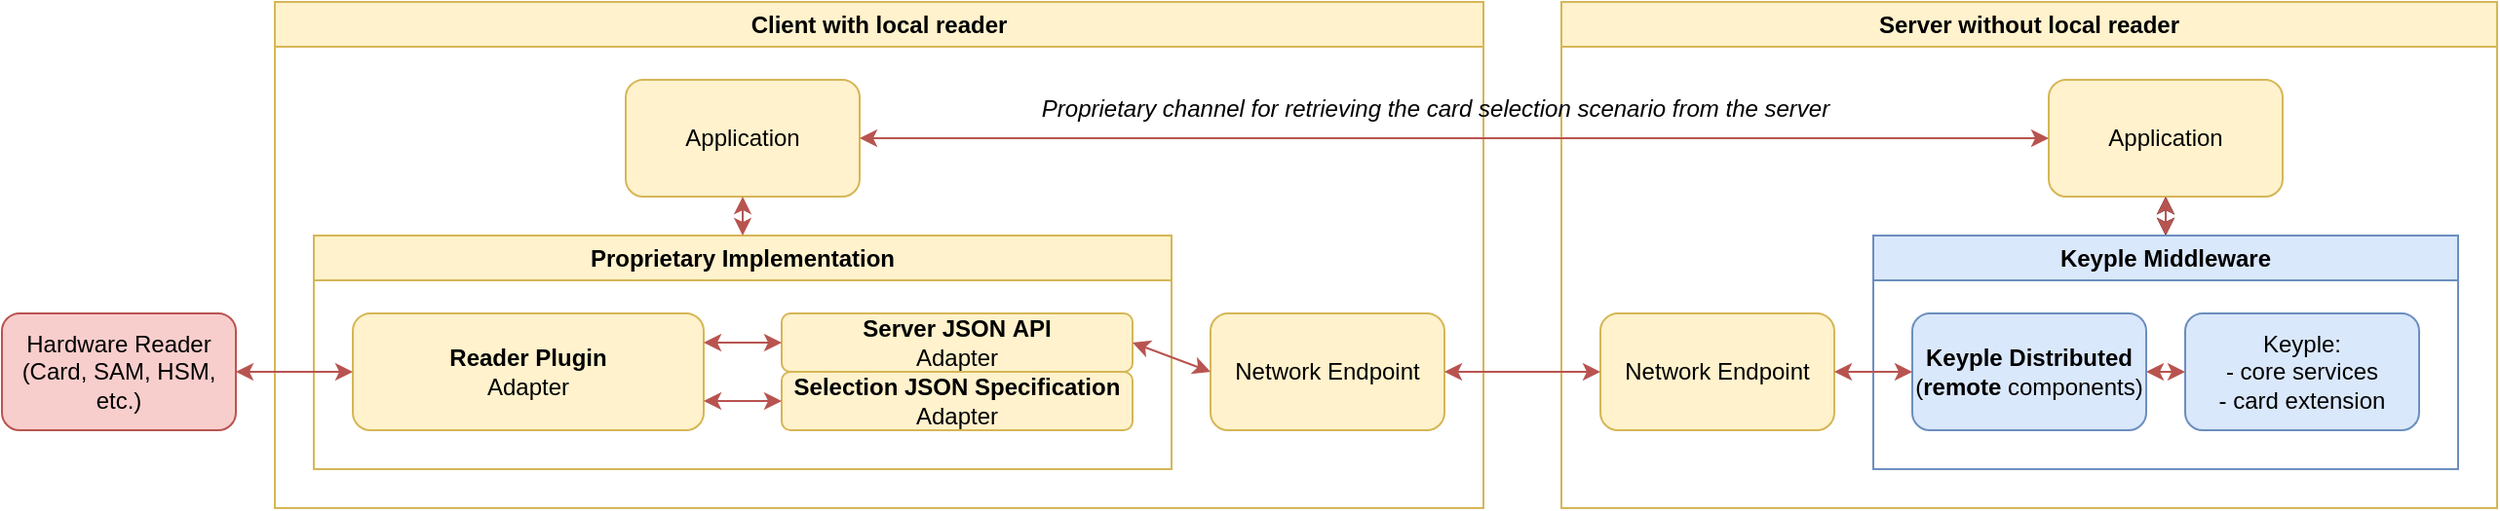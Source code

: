 <mxfile version="20.7.4" type="device"><diagram name="Page-1" id="7Sh1Q71iwAasNACV_Fdk"><mxGraphModel dx="1050" dy="621" grid="1" gridSize="10" guides="1" tooltips="1" connect="1" arrows="1" fold="1" page="1" pageScale="1" pageWidth="1654" pageHeight="1169" math="0" shadow="0"><root><mxCell id="TWPGk657dWVwOv0mLjbH-0"/><mxCell id="TWPGk657dWVwOv0mLjbH-1" parent="TWPGk657dWVwOv0mLjbH-0"/><mxCell id="VzNbVHkSYr1fWwzffarC-0" value="Client with local reader" style="swimlane;whiteSpace=wrap;html=1;fillColor=#fff2cc;strokeColor=#d6b656;startSize=23;" vertex="1" parent="TWPGk657dWVwOv0mLjbH-1"><mxGeometry x="160" y="120" width="620" height="260" as="geometry"/></mxCell><mxCell id="VzNbVHkSYr1fWwzffarC-1" value="Application" style="rounded=1;whiteSpace=wrap;html=1;fillColor=#fff2cc;strokeColor=#d6b656;" vertex="1" parent="VzNbVHkSYr1fWwzffarC-0"><mxGeometry x="180" y="40" width="120" height="60" as="geometry"/></mxCell><mxCell id="VzNbVHkSYr1fWwzffarC-2" value="Proprietary Implementation" style="swimlane;whiteSpace=wrap;html=1;swimlaneFillColor=none;fillColor=#fff2cc;strokeColor=#d6b656;" vertex="1" parent="VzNbVHkSYr1fWwzffarC-0"><mxGeometry x="20" y="120" width="440" height="120" as="geometry"/></mxCell><mxCell id="VzNbVHkSYr1fWwzffarC-4" value="&lt;b style=&quot;border-color: var(--border-color);&quot;&gt;Server JSON&amp;nbsp;API&lt;/b&gt;&lt;br style=&quot;border-color: var(--border-color);&quot;&gt;Adapter" style="rounded=1;whiteSpace=wrap;html=1;fillColor=#fff2cc;strokeColor=#d6b656;" vertex="1" parent="VzNbVHkSYr1fWwzffarC-2"><mxGeometry x="240" y="40" width="180" height="30" as="geometry"/></mxCell><mxCell id="VzNbVHkSYr1fWwzffarC-5" value="&lt;b style=&quot;border-color: var(--border-color);&quot;&gt;Selection JSON Specification&lt;/b&gt;&lt;br style=&quot;border-color: var(--border-color);&quot;&gt;Adapter" style="rounded=1;whiteSpace=wrap;html=1;fillColor=#fff2cc;strokeColor=#d6b656;" vertex="1" parent="VzNbVHkSYr1fWwzffarC-2"><mxGeometry x="240" y="70" width="180" height="30" as="geometry"/></mxCell><mxCell id="VzNbVHkSYr1fWwzffarC-6" value="&lt;b&gt;Reader Plugin&lt;/b&gt;&lt;br&gt;Adapter" style="rounded=1;whiteSpace=wrap;html=1;fillColor=#fff2cc;strokeColor=#d6b656;" vertex="1" parent="VzNbVHkSYr1fWwzffarC-2"><mxGeometry x="20" y="40" width="180" height="60" as="geometry"/></mxCell><mxCell id="VzNbVHkSYr1fWwzffarC-7" style="edgeStyle=orthogonalEdgeStyle;rounded=1;orthogonalLoop=1;jettySize=auto;html=1;exitX=0;exitY=0.5;exitDx=0;exitDy=0;entryX=1;entryY=0.25;entryDx=0;entryDy=0;endArrow=classic;endFill=1;fillColor=#f8cecc;strokeColor=#b85450;strokeWidth=1;startArrow=classic;startFill=1;" edge="1" parent="VzNbVHkSYr1fWwzffarC-2" source="VzNbVHkSYr1fWwzffarC-4" target="VzNbVHkSYr1fWwzffarC-6"><mxGeometry relative="1" as="geometry"><mxPoint x="110" y="80" as="sourcePoint"/><mxPoint x="-50" y="80" as="targetPoint"/></mxGeometry></mxCell><mxCell id="VzNbVHkSYr1fWwzffarC-24" style="edgeStyle=orthogonalEdgeStyle;rounded=1;orthogonalLoop=1;jettySize=auto;html=1;exitX=1;exitY=0.75;exitDx=0;exitDy=0;entryX=0;entryY=0.5;entryDx=0;entryDy=0;strokeWidth=1;endArrow=classic;endFill=1;fillColor=#f8cecc;strokeColor=#b85450;startArrow=classic;startFill=1;" edge="1" parent="VzNbVHkSYr1fWwzffarC-2" source="VzNbVHkSYr1fWwzffarC-6" target="VzNbVHkSYr1fWwzffarC-5"><mxGeometry relative="1" as="geometry"><mxPoint x="240" y="200" as="sourcePoint"/><mxPoint x="320" y="200" as="targetPoint"/></mxGeometry></mxCell><mxCell id="VzNbVHkSYr1fWwzffarC-8" value="Network Endpoint" style="rounded=1;whiteSpace=wrap;html=1;fillColor=#fff2cc;strokeColor=#d6b656;" vertex="1" parent="VzNbVHkSYr1fWwzffarC-0"><mxGeometry x="480" y="160" width="120" height="60" as="geometry"/></mxCell><mxCell id="VzNbVHkSYr1fWwzffarC-9" style="rounded=0;orthogonalLoop=1;jettySize=auto;html=1;entryX=0.5;entryY=1;entryDx=0;entryDy=0;strokeWidth=1;endArrow=classic;endFill=1;fillColor=#f8cecc;strokeColor=#b85450;startArrow=classic;startFill=1;exitX=0.5;exitY=0;exitDx=0;exitDy=0;" edge="1" parent="VzNbVHkSYr1fWwzffarC-0" source="VzNbVHkSYr1fWwzffarC-2" target="VzNbVHkSYr1fWwzffarC-1"><mxGeometry relative="1" as="geometry"><mxPoint x="260" y="120" as="sourcePoint"/></mxGeometry></mxCell><mxCell id="VzNbVHkSYr1fWwzffarC-10" style="rounded=1;orthogonalLoop=1;jettySize=auto;html=1;exitX=1;exitY=0.5;exitDx=0;exitDy=0;entryX=0;entryY=0.5;entryDx=0;entryDy=0;strokeWidth=1;endArrow=classic;endFill=1;fillColor=#f8cecc;strokeColor=#b85450;startArrow=classic;startFill=1;" edge="1" parent="VzNbVHkSYr1fWwzffarC-0" source="VzNbVHkSYr1fWwzffarC-4" target="VzNbVHkSYr1fWwzffarC-8"><mxGeometry relative="1" as="geometry"/></mxCell><mxCell id="VzNbVHkSYr1fWwzffarC-11" value="Hardware Reader&lt;br&gt;(Card, SAM, HSM, etc.)" style="rounded=1;whiteSpace=wrap;html=1;fillColor=#f8cecc;strokeColor=#b85450;" vertex="1" parent="TWPGk657dWVwOv0mLjbH-1"><mxGeometry x="20" y="280" width="120" height="60" as="geometry"/></mxCell><mxCell id="VzNbVHkSYr1fWwzffarC-12" value="Server without local reader" style="swimlane;whiteSpace=wrap;html=1;startSize=23;fillColor=#fff2cc;strokeColor=#d6b656;" vertex="1" parent="TWPGk657dWVwOv0mLjbH-1"><mxGeometry x="820" y="120" width="480" height="260" as="geometry"/></mxCell><mxCell id="VzNbVHkSYr1fWwzffarC-13" value="" style="edgeStyle=orthogonalEdgeStyle;rounded=0;orthogonalLoop=1;jettySize=auto;html=1;startArrow=classic;startFill=1;endArrow=classic;endFill=1;entryX=0.5;entryY=0;entryDx=0;entryDy=0;" edge="1" parent="VzNbVHkSYr1fWwzffarC-12" source="VzNbVHkSYr1fWwzffarC-14" target="VzNbVHkSYr1fWwzffarC-15"><mxGeometry relative="1" as="geometry"/></mxCell><mxCell id="VzNbVHkSYr1fWwzffarC-14" value="Application" style="rounded=1;whiteSpace=wrap;html=1;fillColor=#fff2cc;strokeColor=#d6b656;" vertex="1" parent="VzNbVHkSYr1fWwzffarC-12"><mxGeometry x="250" y="40" width="120" height="60" as="geometry"/></mxCell><mxCell id="VzNbVHkSYr1fWwzffarC-15" value="Keyple Middleware" style="swimlane;whiteSpace=wrap;html=1;fillColor=#dae8fc;strokeColor=#6c8ebf;" vertex="1" parent="VzNbVHkSYr1fWwzffarC-12"><mxGeometry x="160" y="120" width="300" height="120" as="geometry"/></mxCell><mxCell id="VzNbVHkSYr1fWwzffarC-16" value="Keyple:&lt;br&gt;- core services&lt;br&gt;- card extension" style="rounded=1;whiteSpace=wrap;html=1;fillColor=#dae8fc;strokeColor=#6c8ebf;" vertex="1" parent="VzNbVHkSYr1fWwzffarC-15"><mxGeometry x="160" y="40" width="120" height="60" as="geometry"/></mxCell><mxCell id="VzNbVHkSYr1fWwzffarC-17" style="edgeStyle=none;rounded=0;orthogonalLoop=1;jettySize=auto;html=1;exitX=1;exitY=0.5;exitDx=0;exitDy=0;entryX=0;entryY=0.5;entryDx=0;entryDy=0;strokeWidth=1;endArrow=classic;endFill=1;fillColor=#f8cecc;strokeColor=#b85450;startArrow=classic;startFill=1;" edge="1" parent="VzNbVHkSYr1fWwzffarC-15" source="VzNbVHkSYr1fWwzffarC-18" target="VzNbVHkSYr1fWwzffarC-16"><mxGeometry relative="1" as="geometry"/></mxCell><mxCell id="VzNbVHkSYr1fWwzffarC-18" value="&lt;b&gt;Keyple Distributed&lt;/b&gt;&lt;br&gt;(&lt;b&gt;remote&lt;/b&gt; components)" style="rounded=1;whiteSpace=wrap;html=1;fillColor=#dae8fc;strokeColor=#6c8ebf;" vertex="1" parent="VzNbVHkSYr1fWwzffarC-15"><mxGeometry x="20" y="40" width="120" height="60" as="geometry"/></mxCell><mxCell id="VzNbVHkSYr1fWwzffarC-19" value="Network Endpoint" style="rounded=1;whiteSpace=wrap;html=1;fillColor=#fff2cc;strokeColor=#d6b656;" vertex="1" parent="VzNbVHkSYr1fWwzffarC-12"><mxGeometry x="20" y="160" width="120" height="60" as="geometry"/></mxCell><mxCell id="VzNbVHkSYr1fWwzffarC-20" style="edgeStyle=none;rounded=0;orthogonalLoop=1;jettySize=auto;html=1;exitX=0.5;exitY=0;exitDx=0;exitDy=0;entryX=0.5;entryY=1;entryDx=0;entryDy=0;strokeWidth=1;endArrow=classic;endFill=1;fillColor=#f8cecc;strokeColor=#b85450;startArrow=classic;startFill=1;" edge="1" parent="VzNbVHkSYr1fWwzffarC-12" source="VzNbVHkSYr1fWwzffarC-15" target="VzNbVHkSYr1fWwzffarC-14"><mxGeometry relative="1" as="geometry"/></mxCell><mxCell id="VzNbVHkSYr1fWwzffarC-21" style="edgeStyle=none;rounded=0;orthogonalLoop=1;jettySize=auto;html=1;exitX=1;exitY=0.5;exitDx=0;exitDy=0;entryX=0;entryY=0.5;entryDx=0;entryDy=0;strokeWidth=1;endArrow=classic;endFill=1;fillColor=#f8cecc;strokeColor=#b85450;startArrow=classic;startFill=1;" edge="1" parent="VzNbVHkSYr1fWwzffarC-12" source="VzNbVHkSYr1fWwzffarC-19" target="VzNbVHkSYr1fWwzffarC-18"><mxGeometry relative="1" as="geometry"/></mxCell><mxCell id="VzNbVHkSYr1fWwzffarC-22" style="edgeStyle=orthogonalEdgeStyle;rounded=0;orthogonalLoop=1;jettySize=auto;html=1;exitX=0;exitY=0.5;exitDx=0;exitDy=0;entryX=1;entryY=0.5;entryDx=0;entryDy=0;endArrow=classic;endFill=1;fillColor=#f8cecc;strokeColor=#b85450;strokeWidth=1;startArrow=classic;startFill=1;" edge="1" parent="TWPGk657dWVwOv0mLjbH-1" source="VzNbVHkSYr1fWwzffarC-6" target="VzNbVHkSYr1fWwzffarC-11"><mxGeometry relative="1" as="geometry"/></mxCell><mxCell id="VzNbVHkSYr1fWwzffarC-23" style="edgeStyle=none;rounded=0;orthogonalLoop=1;jettySize=auto;html=1;exitX=1;exitY=0.5;exitDx=0;exitDy=0;entryX=0;entryY=0.5;entryDx=0;entryDy=0;strokeWidth=1;endArrow=classic;endFill=1;fillColor=#f8cecc;strokeColor=#b85450;startArrow=classic;startFill=1;" edge="1" parent="TWPGk657dWVwOv0mLjbH-1" source="VzNbVHkSYr1fWwzffarC-8" target="VzNbVHkSYr1fWwzffarC-19"><mxGeometry relative="1" as="geometry"/></mxCell><mxCell id="VzNbVHkSYr1fWwzffarC-25" style="edgeStyle=none;rounded=0;orthogonalLoop=1;jettySize=auto;html=1;exitX=1;exitY=0.5;exitDx=0;exitDy=0;entryX=0;entryY=0.5;entryDx=0;entryDy=0;strokeWidth=1;endArrow=classic;endFill=1;fillColor=#f8cecc;strokeColor=#b85450;startArrow=classic;startFill=1;" edge="1" parent="TWPGk657dWVwOv0mLjbH-1" source="VzNbVHkSYr1fWwzffarC-1" target="VzNbVHkSYr1fWwzffarC-14"><mxGeometry relative="1" as="geometry"><mxPoint x="510" y="189.5" as="sourcePoint"/><mxPoint x="590" y="189.5" as="targetPoint"/></mxGeometry></mxCell><mxCell id="VzNbVHkSYr1fWwzffarC-26" value="Proprietary channel for retrieving the card selection scenario from the server" style="text;html=1;align=center;verticalAlign=middle;resizable=0;points=[];autosize=1;strokeColor=none;fillColor=none;fontStyle=2" vertex="1" parent="TWPGk657dWVwOv0mLjbH-1"><mxGeometry x="540" y="160" width="430" height="30" as="geometry"/></mxCell></root></mxGraphModel></diagram></mxfile>